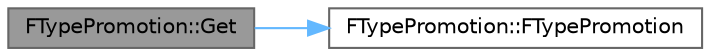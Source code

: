 digraph "FTypePromotion::Get"
{
 // INTERACTIVE_SVG=YES
 // LATEX_PDF_SIZE
  bgcolor="transparent";
  edge [fontname=Helvetica,fontsize=10,labelfontname=Helvetica,labelfontsize=10];
  node [fontname=Helvetica,fontsize=10,shape=box,height=0.2,width=0.4];
  rankdir="LR";
  Node1 [id="Node000001",label="FTypePromotion::Get",height=0.2,width=0.4,color="gray40", fillcolor="grey60", style="filled", fontcolor="black",tooltip="Creates a new singleton instance of TypePromotion if there isn't one and returns a reference to it."];
  Node1 -> Node2 [id="edge1_Node000001_Node000002",color="steelblue1",style="solid",tooltip=" "];
  Node2 [id="Node000002",label="FTypePromotion::FTypePromotion",height=0.2,width=0.4,color="grey40", fillcolor="white", style="filled",URL="$d0/dc1/classFTypePromotion.html#a4cd94be2588f38d40b7e4711fa1c3783",tooltip=" "];
}
